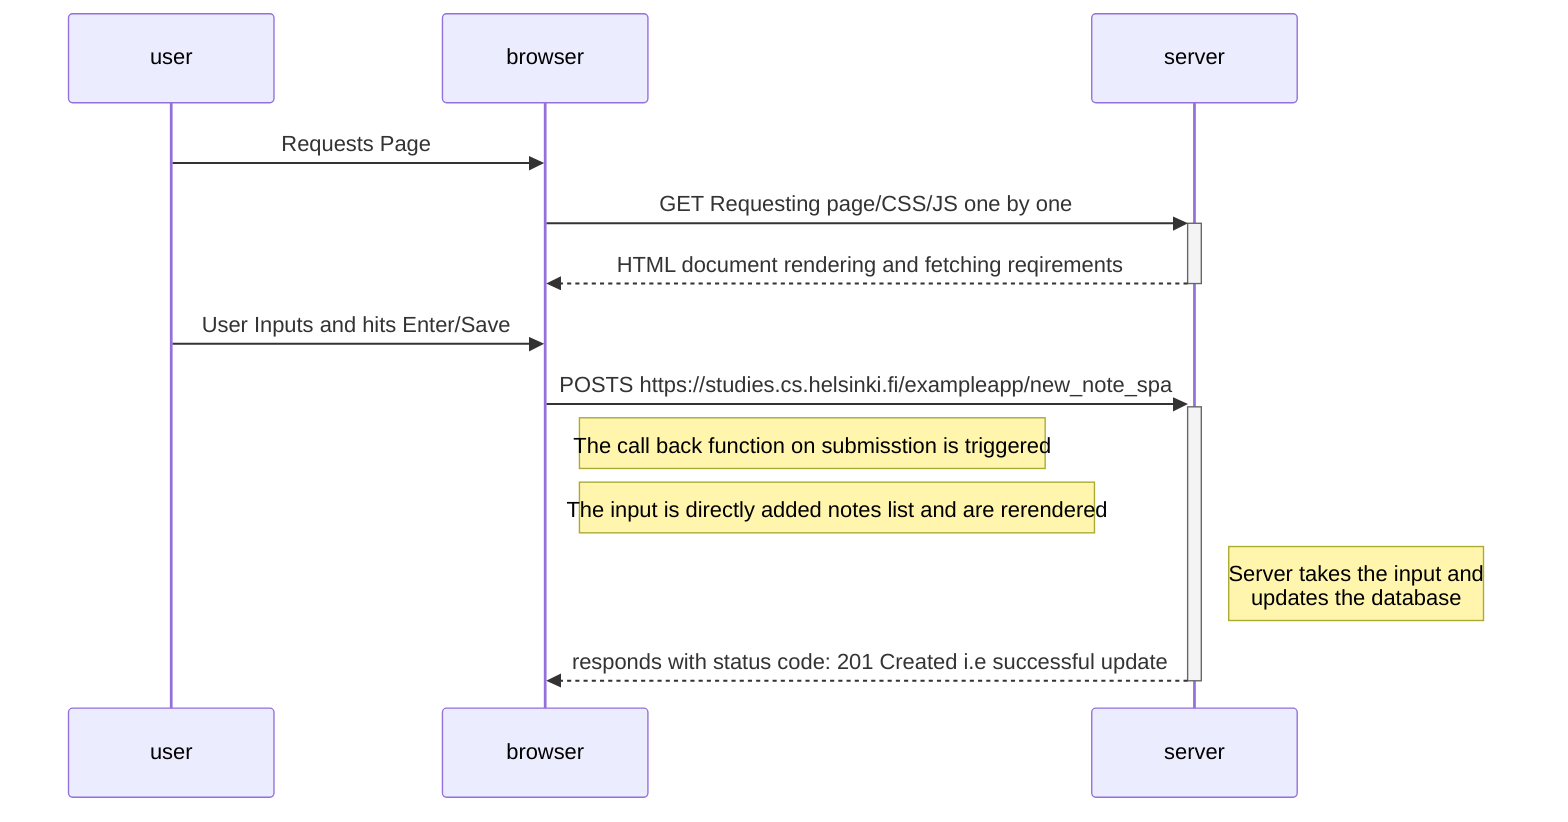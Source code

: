 sequenceDiagram
  participant user as user
  participant browser as browser
  participant server as server

  user ->> browser: Requests Page
  browser ->>+ server: GET Requesting page/CSS/JS one by one 
  server -->>- browser: HTML document rendering and fetching reqirements
  user ->> browser: User Inputs and hits Enter/Save
  
  browser ->>+ server: POSTS https://studies.cs.helsinki.fi/exampleapp/new_note_spa
  Note right of browser: The call back function on submisstion is triggered
  Note right of browser: The input is directly added notes list and are rerendered 
  Note right of server: Server takes the input and<br> updates the database

  server -->>- browser: responds with status code: 201 Created i.e successful update